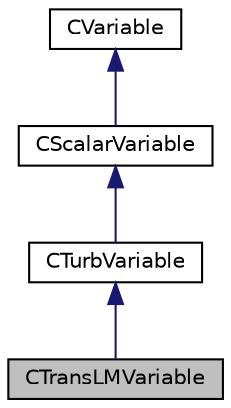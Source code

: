 digraph "CTransLMVariable"
{
 // LATEX_PDF_SIZE
  edge [fontname="Helvetica",fontsize="10",labelfontname="Helvetica",labelfontsize="10"];
  node [fontname="Helvetica",fontsize="10",shape=record];
  Node1 [label="CTransLMVariable",height=0.2,width=0.4,color="black", fillcolor="grey75", style="filled", fontcolor="black",tooltip="Transition model variables."];
  Node2 -> Node1 [dir="back",color="midnightblue",fontsize="10",style="solid",fontname="Helvetica"];
  Node2 [label="CTurbVariable",height=0.2,width=0.4,color="black", fillcolor="white", style="filled",URL="$classCTurbVariable.html",tooltip="Base class for defining the variables of the turbulence model."];
  Node3 -> Node2 [dir="back",color="midnightblue",fontsize="10",style="solid",fontname="Helvetica"];
  Node3 [label="CScalarVariable",height=0.2,width=0.4,color="black", fillcolor="white", style="filled",URL="$classCScalarVariable.html",tooltip="Base class for defining the shared variables of scalar solvers."];
  Node4 -> Node3 [dir="back",color="midnightblue",fontsize="10",style="solid",fontname="Helvetica"];
  Node4 [label="CVariable",height=0.2,width=0.4,color="black", fillcolor="white", style="filled",URL="$classCVariable.html",tooltip="Main class for defining the variables."];
}
